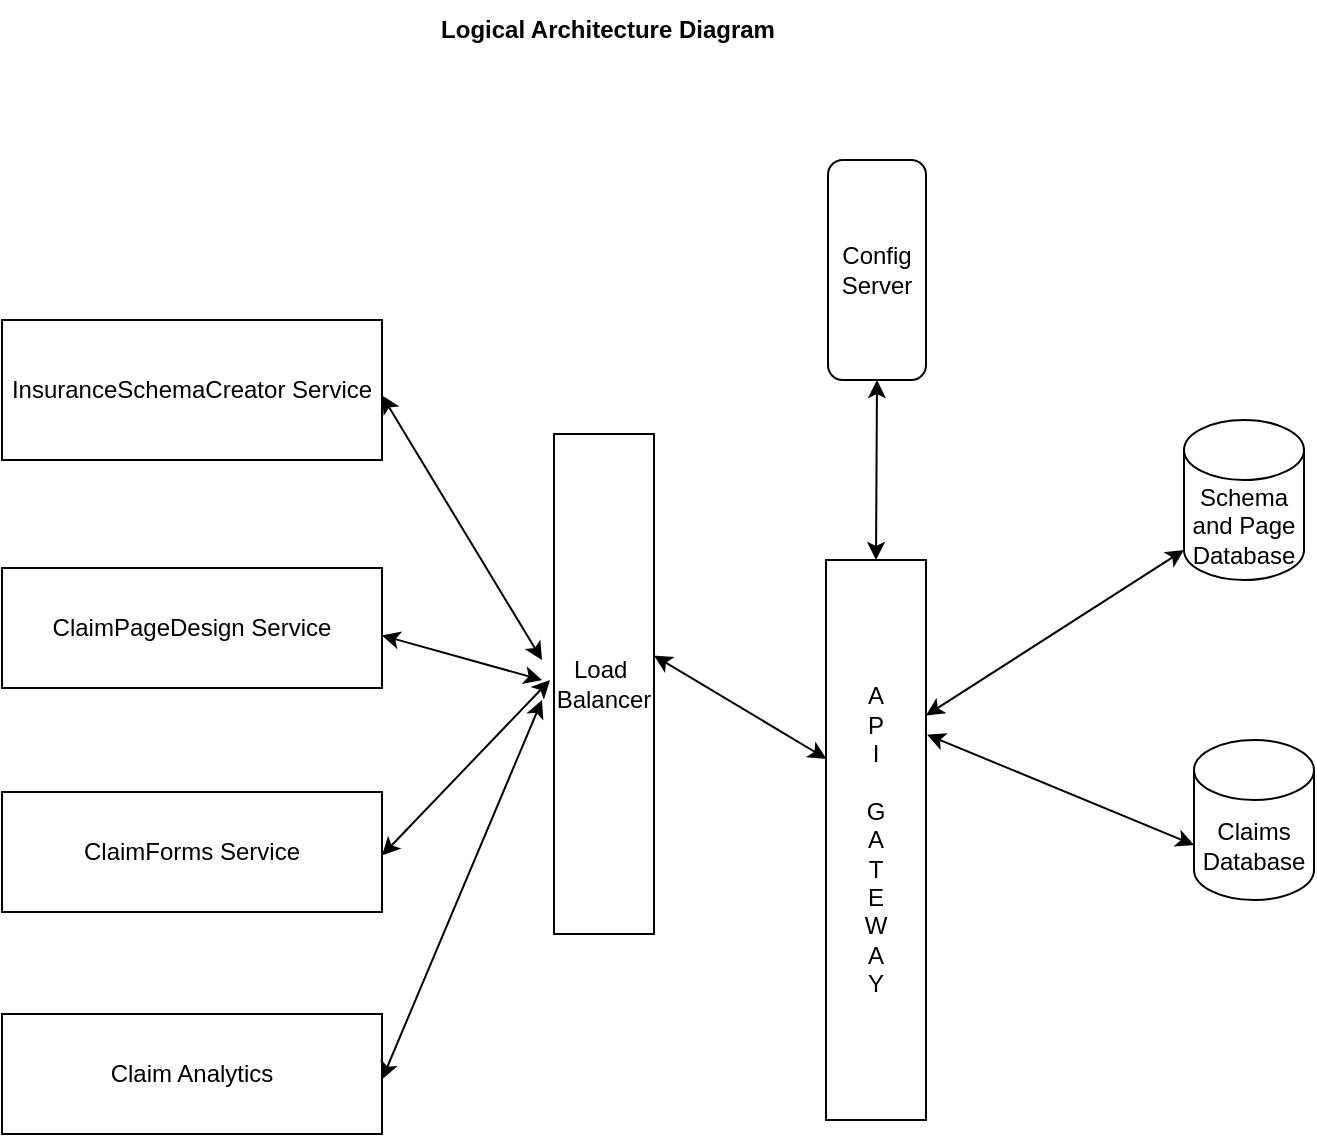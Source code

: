 <mxfile version="22.0.8" type="device">
  <diagram name="Page-1" id="i0P8UCigvF3g5T5HQdWE">
    <mxGraphModel dx="1147" dy="637" grid="1" gridSize="10" guides="1" tooltips="1" connect="1" arrows="1" fold="1" page="1" pageScale="1" pageWidth="850" pageHeight="1100" math="0" shadow="0">
      <root>
        <mxCell id="0" />
        <mxCell id="1" parent="0" />
        <mxCell id="HdDlcEIOXbZxr4RJSIaG-2" value="InsuranceSchemaCreator Service" style="rounded=0;whiteSpace=wrap;html=1;" parent="1" vertex="1">
          <mxGeometry x="60" y="170" width="190" height="70" as="geometry" />
        </mxCell>
        <mxCell id="a6j6mmbcJHcr32dm0Cz4-1" value="ClaimPageDesign Service" style="rounded=0;whiteSpace=wrap;html=1;" vertex="1" parent="1">
          <mxGeometry x="60" y="294" width="190" height="60" as="geometry" />
        </mxCell>
        <mxCell id="a6j6mmbcJHcr32dm0Cz4-2" value="ClaimForms Service" style="rounded=0;whiteSpace=wrap;html=1;" vertex="1" parent="1">
          <mxGeometry x="60" y="406" width="190" height="60" as="geometry" />
        </mxCell>
        <mxCell id="a6j6mmbcJHcr32dm0Cz4-3" value="Schema and Page Database" style="shape=cylinder3;whiteSpace=wrap;html=1;boundedLbl=1;backgroundOutline=1;size=15;" vertex="1" parent="1">
          <mxGeometry x="651" y="220" width="60" height="80" as="geometry" />
        </mxCell>
        <mxCell id="a6j6mmbcJHcr32dm0Cz4-4" value="Claims Database" style="shape=cylinder3;whiteSpace=wrap;html=1;boundedLbl=1;backgroundOutline=1;size=15;" vertex="1" parent="1">
          <mxGeometry x="656" y="380" width="60" height="80" as="geometry" />
        </mxCell>
        <mxCell id="a6j6mmbcJHcr32dm0Cz4-5" value="A&lt;br&gt;P&lt;br&gt;I&lt;br&gt;&lt;br&gt;G&lt;br&gt;A&lt;br&gt;T&lt;br&gt;E &lt;br&gt;W&lt;br&gt;A&lt;br&gt;Y" style="rounded=0;whiteSpace=wrap;html=1;" vertex="1" parent="1">
          <mxGeometry x="472" y="290" width="50" height="280" as="geometry" />
        </mxCell>
        <mxCell id="a6j6mmbcJHcr32dm0Cz4-7" value="Config Server" style="rounded=1;whiteSpace=wrap;html=1;" vertex="1" parent="1">
          <mxGeometry x="473" y="90" width="49" height="110" as="geometry" />
        </mxCell>
        <mxCell id="a6j6mmbcJHcr32dm0Cz4-8" value="Load&amp;nbsp;&lt;br&gt;Balancer&lt;br&gt;" style="rounded=0;whiteSpace=wrap;html=1;" vertex="1" parent="1">
          <mxGeometry x="336" y="227" width="50" height="250" as="geometry" />
        </mxCell>
        <mxCell id="a6j6mmbcJHcr32dm0Cz4-9" value="Claim Analytics" style="rounded=0;whiteSpace=wrap;html=1;" vertex="1" parent="1">
          <mxGeometry x="60" y="517" width="190" height="60" as="geometry" />
        </mxCell>
        <mxCell id="a6j6mmbcJHcr32dm0Cz4-17" value="" style="endArrow=classic;startArrow=classic;html=1;rounded=0;exitX=0.5;exitY=0;exitDx=0;exitDy=0;entryX=0.5;entryY=1;entryDx=0;entryDy=0;" edge="1" parent="1" source="a6j6mmbcJHcr32dm0Cz4-5" target="a6j6mmbcJHcr32dm0Cz4-7">
          <mxGeometry width="50" height="50" relative="1" as="geometry">
            <mxPoint x="410" y="318.88" as="sourcePoint" />
            <mxPoint x="500" y="200" as="targetPoint" />
          </mxGeometry>
        </mxCell>
        <mxCell id="a6j6mmbcJHcr32dm0Cz4-18" value="" style="endArrow=classic;startArrow=classic;html=1;rounded=0;" edge="1" parent="1">
          <mxGeometry width="50" height="50" relative="1" as="geometry">
            <mxPoint x="250" y="207.75" as="sourcePoint" />
            <mxPoint x="330" y="340" as="targetPoint" />
          </mxGeometry>
        </mxCell>
        <mxCell id="a6j6mmbcJHcr32dm0Cz4-19" value="" style="endArrow=classic;startArrow=classic;html=1;rounded=0;" edge="1" parent="1">
          <mxGeometry width="50" height="50" relative="1" as="geometry">
            <mxPoint x="250" y="327.75" as="sourcePoint" />
            <mxPoint x="330" y="350" as="targetPoint" />
          </mxGeometry>
        </mxCell>
        <mxCell id="a6j6mmbcJHcr32dm0Cz4-20" value="" style="endArrow=classic;startArrow=classic;html=1;rounded=0;" edge="1" parent="1">
          <mxGeometry width="50" height="50" relative="1" as="geometry">
            <mxPoint x="250" y="437.75" as="sourcePoint" />
            <mxPoint x="334" y="350" as="targetPoint" />
          </mxGeometry>
        </mxCell>
        <mxCell id="a6j6mmbcJHcr32dm0Cz4-21" value="" style="endArrow=classic;startArrow=classic;html=1;rounded=0;entryX=0.004;entryY=0.355;entryDx=0;entryDy=0;entryPerimeter=0;" edge="1" parent="1" target="a6j6mmbcJHcr32dm0Cz4-5">
          <mxGeometry width="50" height="50" relative="1" as="geometry">
            <mxPoint x="386" y="337.75" as="sourcePoint" />
            <mxPoint x="469.8" y="220" as="targetPoint" />
          </mxGeometry>
        </mxCell>
        <mxCell id="a6j6mmbcJHcr32dm0Cz4-22" value="" style="endArrow=classic;startArrow=classic;html=1;rounded=0;entryX=0;entryY=0;entryDx=0;entryDy=52.5;entryPerimeter=0;exitX=1.012;exitY=0.312;exitDx=0;exitDy=0;exitPerimeter=0;" edge="1" parent="1" source="a6j6mmbcJHcr32dm0Cz4-5" target="a6j6mmbcJHcr32dm0Cz4-4">
          <mxGeometry width="50" height="50" relative="1" as="geometry">
            <mxPoint x="522" y="427.75" as="sourcePoint" />
            <mxPoint x="605.8" y="310" as="targetPoint" />
          </mxGeometry>
        </mxCell>
        <mxCell id="a6j6mmbcJHcr32dm0Cz4-23" value="" style="endArrow=classic;startArrow=classic;html=1;rounded=0;entryX=0;entryY=1;entryDx=0;entryDy=-15;entryPerimeter=0;" edge="1" parent="1" target="a6j6mmbcJHcr32dm0Cz4-3">
          <mxGeometry width="50" height="50" relative="1" as="geometry">
            <mxPoint x="522" y="367.75" as="sourcePoint" />
            <mxPoint x="605.8" y="250" as="targetPoint" />
          </mxGeometry>
        </mxCell>
        <mxCell id="a6j6mmbcJHcr32dm0Cz4-24" value="" style="endArrow=classic;startArrow=classic;html=1;rounded=0;" edge="1" parent="1">
          <mxGeometry width="50" height="50" relative="1" as="geometry">
            <mxPoint x="250" y="549.75" as="sourcePoint" />
            <mxPoint x="330" y="360" as="targetPoint" />
          </mxGeometry>
        </mxCell>
        <mxCell id="a6j6mmbcJHcr32dm0Cz4-25" value="&lt;b&gt;Logical Architecture Diagram&lt;/b&gt;" style="text;html=1;strokeColor=none;fillColor=none;align=center;verticalAlign=middle;whiteSpace=wrap;rounded=0;" vertex="1" parent="1">
          <mxGeometry x="276" y="10" width="174" height="30" as="geometry" />
        </mxCell>
      </root>
    </mxGraphModel>
  </diagram>
</mxfile>
